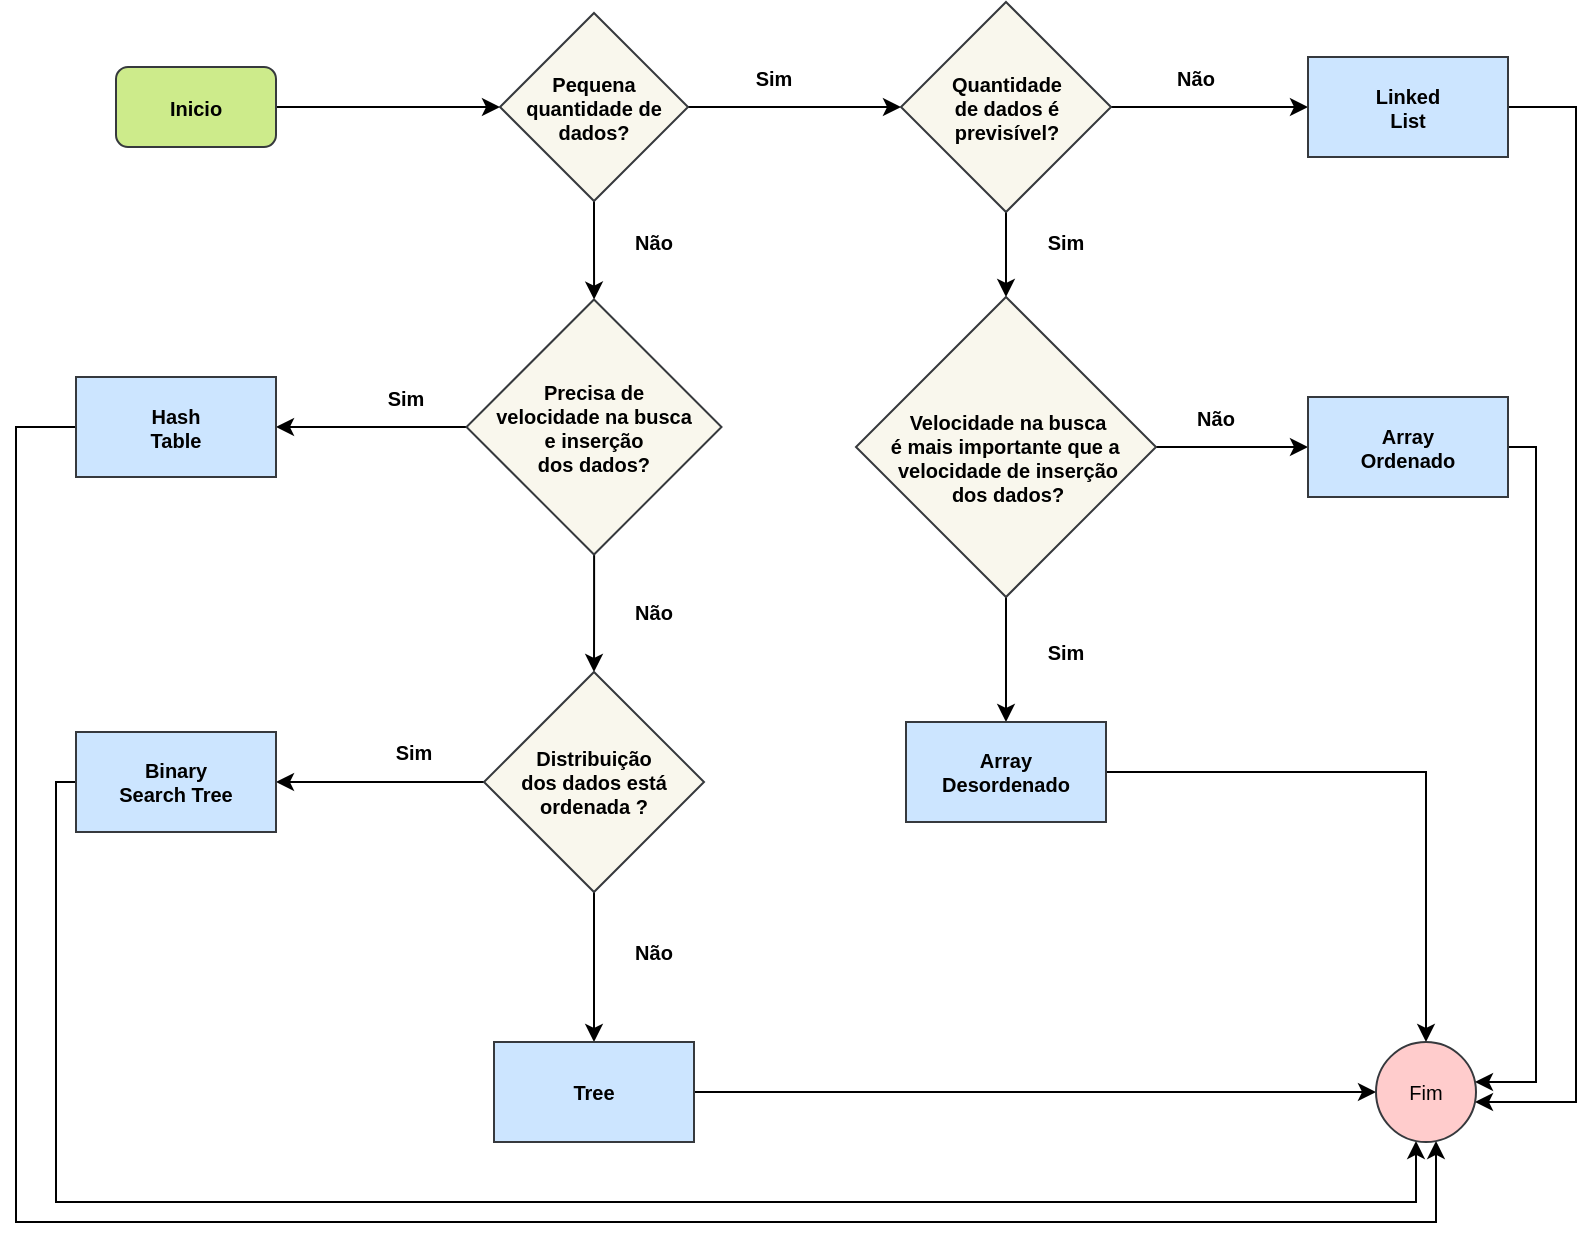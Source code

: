 <mxfile version="17.4.2" type="device" pages="2"><diagram id="V-I2lmU7wLkcKE-zpCiB" name="choose"><mxGraphModel dx="868" dy="553" grid="1" gridSize="10" guides="1" tooltips="1" connect="1" arrows="1" fold="1" page="1" pageScale="1" pageWidth="827" pageHeight="1169" math="0" shadow="0"><root><mxCell id="0"/><mxCell id="1" parent="0"/><mxCell id="DX9vz_ZUHN3i53tMRf1Y-3" style="edgeStyle=orthogonalEdgeStyle;rounded=0;orthogonalLoop=1;jettySize=auto;html=1;" parent="1" source="DX9vz_ZUHN3i53tMRf1Y-1" target="DX9vz_ZUHN3i53tMRf1Y-2" edge="1"><mxGeometry relative="1" as="geometry"/></mxCell><mxCell id="DX9vz_ZUHN3i53tMRf1Y-1" value="Inicio" style="rounded=1;whiteSpace=wrap;html=1;fontSize=10;fontStyle=1;fillColor=#cdeb8b;strokeColor=#36393d;" parent="1" vertex="1"><mxGeometry x="80" y="72.5" width="80" height="40" as="geometry"/></mxCell><mxCell id="DX9vz_ZUHN3i53tMRf1Y-5" style="edgeStyle=orthogonalEdgeStyle;rounded=0;orthogonalLoop=1;jettySize=auto;html=1;" parent="1" source="DX9vz_ZUHN3i53tMRf1Y-2" target="DX9vz_ZUHN3i53tMRf1Y-4" edge="1"><mxGeometry relative="1" as="geometry"/></mxCell><mxCell id="DX9vz_ZUHN3i53tMRf1Y-10" style="edgeStyle=orthogonalEdgeStyle;rounded=0;orthogonalLoop=1;jettySize=auto;html=1;" parent="1" source="DX9vz_ZUHN3i53tMRf1Y-2" target="DX9vz_ZUHN3i53tMRf1Y-9" edge="1"><mxGeometry relative="1" as="geometry"/></mxCell><mxCell id="DX9vz_ZUHN3i53tMRf1Y-2" value="Pequena quantidade de dados?" style="rhombus;whiteSpace=wrap;html=1;aspect=fixed;fontSize=10;fontStyle=1;fillColor=#f9f7ed;strokeColor=#36393d;" parent="1" vertex="1"><mxGeometry x="272" y="45.5" width="94" height="94" as="geometry"/></mxCell><mxCell id="DX9vz_ZUHN3i53tMRf1Y-8" style="edgeStyle=orthogonalEdgeStyle;rounded=0;orthogonalLoop=1;jettySize=auto;html=1;" parent="1" source="DX9vz_ZUHN3i53tMRf1Y-4" target="DX9vz_ZUHN3i53tMRf1Y-7" edge="1"><mxGeometry relative="1" as="geometry"/></mxCell><mxCell id="DX9vz_ZUHN3i53tMRf1Y-13" style="edgeStyle=orthogonalEdgeStyle;rounded=0;orthogonalLoop=1;jettySize=auto;html=1;fontSize=10;" parent="1" source="DX9vz_ZUHN3i53tMRf1Y-4" target="DX9vz_ZUHN3i53tMRf1Y-11" edge="1"><mxGeometry relative="1" as="geometry"/></mxCell><mxCell id="DX9vz_ZUHN3i53tMRf1Y-4" value="Quantidade &lt;br style=&quot;font-size: 10px;&quot;&gt;de dados é&lt;br style=&quot;font-size: 10px;&quot;&gt;previsível?" style="rhombus;whiteSpace=wrap;html=1;aspect=fixed;fontSize=10;fontStyle=1;fillColor=#f9f7ed;strokeColor=#36393d;" parent="1" vertex="1"><mxGeometry x="472.5" y="40" width="105" height="105" as="geometry"/></mxCell><mxCell id="DX9vz_ZUHN3i53tMRf1Y-45" style="edgeStyle=orthogonalEdgeStyle;rounded=0;orthogonalLoop=1;jettySize=auto;html=1;fontSize=10;" parent="1" source="DX9vz_ZUHN3i53tMRf1Y-7" target="DX9vz_ZUHN3i53tMRf1Y-39" edge="1"><mxGeometry relative="1" as="geometry"><Array as="points"><mxPoint x="810" y="93"/><mxPoint x="810" y="590"/></Array></mxGeometry></mxCell><mxCell id="DX9vz_ZUHN3i53tMRf1Y-7" value="Linked&lt;br style=&quot;font-size: 10px;&quot;&gt;List" style="rounded=0;whiteSpace=wrap;html=1;fontSize=10;fontStyle=1;aspect=fixed;fillColor=#cce5ff;strokeColor=#36393d;" parent="1" vertex="1"><mxGeometry x="676" y="67.5" width="100" height="50" as="geometry"/></mxCell><mxCell id="DX9vz_ZUHN3i53tMRf1Y-17" style="edgeStyle=orthogonalEdgeStyle;rounded=0;orthogonalLoop=1;jettySize=auto;html=1;fontSize=10;" parent="1" source="DX9vz_ZUHN3i53tMRf1Y-9" target="DX9vz_ZUHN3i53tMRf1Y-16" edge="1"><mxGeometry relative="1" as="geometry"/></mxCell><mxCell id="DX9vz_ZUHN3i53tMRf1Y-19" style="edgeStyle=orthogonalEdgeStyle;rounded=0;orthogonalLoop=1;jettySize=auto;html=1;fontSize=10;" parent="1" source="DX9vz_ZUHN3i53tMRf1Y-9" target="DX9vz_ZUHN3i53tMRf1Y-18" edge="1"><mxGeometry relative="1" as="geometry"/></mxCell><mxCell id="DX9vz_ZUHN3i53tMRf1Y-9" value="Precisa de &lt;br&gt;velocidade na busca &lt;br&gt;e inserção &lt;br&gt;dos dados?" style="rhombus;whiteSpace=wrap;html=1;aspect=fixed;spacing=2;fontSize=10;fontStyle=1;fillColor=#f9f7ed;strokeColor=#36393d;" parent="1" vertex="1"><mxGeometry x="255.25" y="188.75" width="127.5" height="127.5" as="geometry"/></mxCell><mxCell id="DX9vz_ZUHN3i53tMRf1Y-25" value="" style="edgeStyle=orthogonalEdgeStyle;rounded=0;orthogonalLoop=1;jettySize=auto;html=1;fontSize=10;" parent="1" source="DX9vz_ZUHN3i53tMRf1Y-11" target="DX9vz_ZUHN3i53tMRf1Y-24" edge="1"><mxGeometry relative="1" as="geometry"/></mxCell><mxCell id="DX9vz_ZUHN3i53tMRf1Y-27" value="" style="edgeStyle=orthogonalEdgeStyle;rounded=0;orthogonalLoop=1;jettySize=auto;html=1;fontSize=10;" parent="1" source="DX9vz_ZUHN3i53tMRf1Y-11" target="DX9vz_ZUHN3i53tMRf1Y-26" edge="1"><mxGeometry relative="1" as="geometry"/></mxCell><mxCell id="DX9vz_ZUHN3i53tMRf1Y-11" value="&lt;br&gt;Velocidade na busca &lt;br&gt;é mais importante que a&amp;nbsp; velocidade de inserção &lt;br&gt;dos dados?" style="rhombus;whiteSpace=wrap;html=1;aspect=fixed;spacing=2;fontSize=10;fontStyle=1;align=center;spacingLeft=2;spacingRight=0;spacingBottom=2;fillColor=#f9f7ed;strokeColor=#36393d;" parent="1" vertex="1"><mxGeometry x="450" y="187.5" width="150" height="150" as="geometry"/></mxCell><mxCell id="DX9vz_ZUHN3i53tMRf1Y-40" style="edgeStyle=orthogonalEdgeStyle;rounded=0;orthogonalLoop=1;jettySize=auto;html=1;fontSize=10;" parent="1" source="DX9vz_ZUHN3i53tMRf1Y-16" target="DX9vz_ZUHN3i53tMRf1Y-39" edge="1"><mxGeometry relative="1" as="geometry"><Array as="points"><mxPoint x="30" y="253"/><mxPoint x="30" y="650"/><mxPoint x="740" y="650"/></Array></mxGeometry></mxCell><mxCell id="DX9vz_ZUHN3i53tMRf1Y-16" value="Hash&lt;br style=&quot;font-size: 10px;&quot;&gt;Table" style="rounded=0;whiteSpace=wrap;html=1;fontSize=10;fontStyle=1;aspect=fixed;fillColor=#cce5ff;strokeColor=#36393d;" parent="1" vertex="1"><mxGeometry x="60" y="227.5" width="100" height="50" as="geometry"/></mxCell><mxCell id="DX9vz_ZUHN3i53tMRf1Y-21" value="" style="edgeStyle=orthogonalEdgeStyle;rounded=0;orthogonalLoop=1;jettySize=auto;html=1;fontSize=10;" parent="1" source="DX9vz_ZUHN3i53tMRf1Y-18" target="DX9vz_ZUHN3i53tMRf1Y-20" edge="1"><mxGeometry relative="1" as="geometry"/></mxCell><mxCell id="DX9vz_ZUHN3i53tMRf1Y-23" value="" style="edgeStyle=orthogonalEdgeStyle;rounded=0;orthogonalLoop=1;jettySize=auto;html=1;fontSize=10;" parent="1" source="DX9vz_ZUHN3i53tMRf1Y-18" target="DX9vz_ZUHN3i53tMRf1Y-22" edge="1"><mxGeometry relative="1" as="geometry"/></mxCell><mxCell id="DX9vz_ZUHN3i53tMRf1Y-18" value="Distribuição &lt;br&gt;dos dados está ordenada ?" style="rhombus;whiteSpace=wrap;html=1;aspect=fixed;spacing=2;fontSize=10;fontStyle=1;fillColor=#f9f7ed;strokeColor=#36393d;" parent="1" vertex="1"><mxGeometry x="264" y="375" width="110" height="110" as="geometry"/></mxCell><mxCell id="DX9vz_ZUHN3i53tMRf1Y-42" style="edgeStyle=orthogonalEdgeStyle;rounded=0;orthogonalLoop=1;jettySize=auto;html=1;fontSize=10;" parent="1" source="DX9vz_ZUHN3i53tMRf1Y-20" target="DX9vz_ZUHN3i53tMRf1Y-39" edge="1"><mxGeometry relative="1" as="geometry"/></mxCell><mxCell id="DX9vz_ZUHN3i53tMRf1Y-20" value="Tree" style="whiteSpace=wrap;html=1;fontSize=10;spacing=2;fontStyle=1;aspect=fixed;fillColor=#cce5ff;strokeColor=#36393d;" parent="1" vertex="1"><mxGeometry x="269" y="560" width="100" height="50" as="geometry"/></mxCell><mxCell id="DX9vz_ZUHN3i53tMRf1Y-41" style="edgeStyle=orthogonalEdgeStyle;rounded=0;orthogonalLoop=1;jettySize=auto;html=1;fontSize=10;" parent="1" source="DX9vz_ZUHN3i53tMRf1Y-22" target="DX9vz_ZUHN3i53tMRf1Y-39" edge="1"><mxGeometry relative="1" as="geometry"><Array as="points"><mxPoint x="50" y="430"/><mxPoint x="50" y="640"/><mxPoint x="730" y="640"/></Array></mxGeometry></mxCell><mxCell id="DX9vz_ZUHN3i53tMRf1Y-22" value="Binary&lt;br style=&quot;font-size: 10px;&quot;&gt;Search Tree" style="whiteSpace=wrap;html=1;fontSize=10;spacing=2;fontStyle=1;aspect=fixed;fillColor=#cce5ff;strokeColor=#36393d;" parent="1" vertex="1"><mxGeometry x="60" y="405" width="100" height="50" as="geometry"/></mxCell><mxCell id="DX9vz_ZUHN3i53tMRf1Y-43" style="edgeStyle=orthogonalEdgeStyle;rounded=0;orthogonalLoop=1;jettySize=auto;html=1;fontSize=10;" parent="1" source="DX9vz_ZUHN3i53tMRf1Y-24" target="DX9vz_ZUHN3i53tMRf1Y-39" edge="1"><mxGeometry relative="1" as="geometry"/></mxCell><mxCell id="DX9vz_ZUHN3i53tMRf1Y-24" value="Array&lt;br style=&quot;font-size: 10px;&quot;&gt;Desordenado" style="whiteSpace=wrap;html=1;fontSize=10;spacing=2;fontStyle=1;aspect=fixed;fillColor=#cce5ff;strokeColor=#36393d;" parent="1" vertex="1"><mxGeometry x="475" y="400" width="100" height="50" as="geometry"/></mxCell><mxCell id="DX9vz_ZUHN3i53tMRf1Y-44" style="edgeStyle=orthogonalEdgeStyle;rounded=0;orthogonalLoop=1;jettySize=auto;html=1;fontSize=10;" parent="1" source="DX9vz_ZUHN3i53tMRf1Y-26" target="DX9vz_ZUHN3i53tMRf1Y-39" edge="1"><mxGeometry relative="1" as="geometry"><Array as="points"><mxPoint x="790" y="263"/><mxPoint x="790" y="580"/></Array></mxGeometry></mxCell><mxCell id="DX9vz_ZUHN3i53tMRf1Y-26" value="Array&lt;br style=&quot;font-size: 10px;&quot;&gt;Ordenado" style="whiteSpace=wrap;html=1;fontSize=10;spacing=2;fontStyle=1;aspect=fixed;fillColor=#cce5ff;strokeColor=#36393d;" parent="1" vertex="1"><mxGeometry x="676" y="237.5" width="100" height="50" as="geometry"/></mxCell><mxCell id="DX9vz_ZUHN3i53tMRf1Y-29" value="Sim" style="text;html=1;strokeColor=none;fillColor=none;align=center;verticalAlign=middle;whiteSpace=wrap;rounded=0;fontSize=10;fontStyle=1" parent="1" vertex="1"><mxGeometry x="379" y="62.5" width="60" height="30" as="geometry"/></mxCell><mxCell id="DX9vz_ZUHN3i53tMRf1Y-30" value="Sim" style="text;html=1;strokeColor=none;fillColor=none;align=center;verticalAlign=middle;whiteSpace=wrap;rounded=0;fontSize=10;fontStyle=1" parent="1" vertex="1"><mxGeometry x="195.25" y="222.5" width="60" height="30" as="geometry"/></mxCell><mxCell id="DX9vz_ZUHN3i53tMRf1Y-31" value="Sim" style="text;html=1;strokeColor=none;fillColor=none;align=center;verticalAlign=middle;whiteSpace=wrap;rounded=0;fontSize=10;fontStyle=1" parent="1" vertex="1"><mxGeometry x="199" y="400" width="60" height="30" as="geometry"/></mxCell><mxCell id="DX9vz_ZUHN3i53tMRf1Y-32" value="Sim" style="text;html=1;strokeColor=none;fillColor=none;align=center;verticalAlign=middle;whiteSpace=wrap;rounded=0;fontSize=10;fontStyle=1" parent="1" vertex="1"><mxGeometry x="525" y="350" width="60" height="30" as="geometry"/></mxCell><mxCell id="DX9vz_ZUHN3i53tMRf1Y-33" value="Sim" style="text;html=1;strokeColor=none;fillColor=none;align=center;verticalAlign=middle;whiteSpace=wrap;rounded=0;fontSize=10;fontStyle=1" parent="1" vertex="1"><mxGeometry x="525" y="145" width="60" height="30" as="geometry"/></mxCell><mxCell id="DX9vz_ZUHN3i53tMRf1Y-34" value="Não" style="text;html=1;strokeColor=none;fillColor=none;align=center;verticalAlign=middle;whiteSpace=wrap;rounded=0;fontSize=10;fontStyle=1" parent="1" vertex="1"><mxGeometry x="590" y="62.5" width="60" height="30" as="geometry"/></mxCell><mxCell id="DX9vz_ZUHN3i53tMRf1Y-35" value="Não" style="text;html=1;strokeColor=none;fillColor=none;align=center;verticalAlign=middle;whiteSpace=wrap;rounded=0;fontSize=10;fontStyle=1" parent="1" vertex="1"><mxGeometry x="600" y="232.5" width="60" height="30" as="geometry"/></mxCell><mxCell id="DX9vz_ZUHN3i53tMRf1Y-36" value="Não" style="text;html=1;strokeColor=none;fillColor=none;align=center;verticalAlign=middle;whiteSpace=wrap;rounded=0;fontSize=10;fontStyle=1" parent="1" vertex="1"><mxGeometry x="319" y="500" width="60" height="30" as="geometry"/></mxCell><mxCell id="DX9vz_ZUHN3i53tMRf1Y-37" value="Não" style="text;html=1;strokeColor=none;fillColor=none;align=center;verticalAlign=middle;whiteSpace=wrap;rounded=0;fontSize=10;fontStyle=1" parent="1" vertex="1"><mxGeometry x="319" y="145" width="60" height="30" as="geometry"/></mxCell><mxCell id="DX9vz_ZUHN3i53tMRf1Y-38" value="Não" style="text;html=1;strokeColor=none;fillColor=none;align=center;verticalAlign=middle;whiteSpace=wrap;rounded=0;fontSize=10;fontStyle=1" parent="1" vertex="1"><mxGeometry x="319" y="330" width="60" height="30" as="geometry"/></mxCell><mxCell id="DX9vz_ZUHN3i53tMRf1Y-39" value="Fim" style="ellipse;whiteSpace=wrap;html=1;aspect=fixed;fontSize=10;fillColor=#ffcccc;strokeColor=#36393d;" parent="1" vertex="1"><mxGeometry x="710" y="560" width="50" height="50" as="geometry"/></mxCell></root></mxGraphModel></diagram><diagram id="FtKItp3kg0xx7Z8QrUZ3" name="types"><mxGraphModel dx="868" dy="553" grid="1" gridSize="10" guides="1" tooltips="1" connect="1" arrows="1" fold="1" page="1" pageScale="1" pageWidth="827" pageHeight="1169" math="0" shadow="0"><root><mxCell id="0"/><mxCell id="1" parent="0"/><mxCell id="MbeqFmNx90m-5Sh1CEjG-1" style="edgeStyle=orthogonalEdgeStyle;rounded=0;orthogonalLoop=1;jettySize=auto;html=1;" edge="1" parent="1" source="TgoLQb5tmTJAEIMcJgwy-1" target="TgoLQb5tmTJAEIMcJgwy-2"><mxGeometry relative="1" as="geometry"><Array as="points"><mxPoint x="413" y="160"/><mxPoint x="249" y="160"/></Array></mxGeometry></mxCell><mxCell id="MbeqFmNx90m-5Sh1CEjG-2" style="edgeStyle=orthogonalEdgeStyle;rounded=0;orthogonalLoop=1;jettySize=auto;html=1;" edge="1" parent="1" source="TgoLQb5tmTJAEIMcJgwy-1" target="TgoLQb5tmTJAEIMcJgwy-3"><mxGeometry relative="1" as="geometry"><Array as="points"><mxPoint x="413" y="160"/><mxPoint x="579" y="160"/></Array></mxGeometry></mxCell><mxCell id="TgoLQb5tmTJAEIMcJgwy-1" value="Data&lt;br&gt;Structures" style="rounded=1;whiteSpace=wrap;html=1;" vertex="1" parent="1"><mxGeometry x="353" y="80" width="120" height="60" as="geometry"/></mxCell><mxCell id="MbeqFmNx90m-5Sh1CEjG-5" style="edgeStyle=orthogonalEdgeStyle;rounded=0;orthogonalLoop=1;jettySize=auto;html=1;" edge="1" parent="1" source="TgoLQb5tmTJAEIMcJgwy-2" target="MbeqFmNx90m-5Sh1CEjG-3"><mxGeometry relative="1" as="geometry"><Array as="points"><mxPoint x="249" y="325"/></Array></mxGeometry></mxCell><mxCell id="MbeqFmNx90m-5Sh1CEjG-12" style="edgeStyle=orthogonalEdgeStyle;rounded=0;orthogonalLoop=1;jettySize=auto;html=1;" edge="1" parent="1" source="TgoLQb5tmTJAEIMcJgwy-2" target="MbeqFmNx90m-5Sh1CEjG-8"><mxGeometry relative="1" as="geometry"><Array as="points"><mxPoint x="249" y="395"/></Array></mxGeometry></mxCell><mxCell id="MbeqFmNx90m-5Sh1CEjG-13" style="edgeStyle=orthogonalEdgeStyle;rounded=0;orthogonalLoop=1;jettySize=auto;html=1;" edge="1" parent="1" source="TgoLQb5tmTJAEIMcJgwy-2" target="MbeqFmNx90m-5Sh1CEjG-9"><mxGeometry relative="1" as="geometry"><Array as="points"><mxPoint x="249" y="465"/></Array></mxGeometry></mxCell><mxCell id="MbeqFmNx90m-5Sh1CEjG-14" style="edgeStyle=orthogonalEdgeStyle;rounded=0;orthogonalLoop=1;jettySize=auto;html=1;" edge="1" parent="1" source="TgoLQb5tmTJAEIMcJgwy-2" target="MbeqFmNx90m-5Sh1CEjG-10"><mxGeometry relative="1" as="geometry"><Array as="points"><mxPoint x="249" y="535"/></Array></mxGeometry></mxCell><mxCell id="TgoLQb5tmTJAEIMcJgwy-2" value="Linear" style="rounded=1;whiteSpace=wrap;html=1;" vertex="1" parent="1"><mxGeometry x="189" y="200" width="120" height="50" as="geometry"/></mxCell><mxCell id="MbeqFmNx90m-5Sh1CEjG-6" style="edgeStyle=orthogonalEdgeStyle;rounded=0;orthogonalLoop=1;jettySize=auto;html=1;" edge="1" parent="1" source="TgoLQb5tmTJAEIMcJgwy-3" target="MbeqFmNx90m-5Sh1CEjG-4"><mxGeometry relative="1" as="geometry"><Array as="points"><mxPoint x="579" y="325"/></Array></mxGeometry></mxCell><mxCell id="MbeqFmNx90m-5Sh1CEjG-11" style="edgeStyle=orthogonalEdgeStyle;rounded=0;orthogonalLoop=1;jettySize=auto;html=1;" edge="1" parent="1" source="TgoLQb5tmTJAEIMcJgwy-3" target="MbeqFmNx90m-5Sh1CEjG-7"><mxGeometry relative="1" as="geometry"><Array as="points"><mxPoint x="579" y="395"/></Array></mxGeometry></mxCell><mxCell id="TgoLQb5tmTJAEIMcJgwy-3" value="Non-Linear" style="rounded=1;whiteSpace=wrap;html=1;" vertex="1" parent="1"><mxGeometry x="519" y="200" width="120" height="50" as="geometry"/></mxCell><mxCell id="MbeqFmNx90m-5Sh1CEjG-3" value="Array" style="rounded=1;whiteSpace=wrap;html=1;" vertex="1" parent="1"><mxGeometry x="269" y="300" width="120" height="50" as="geometry"/></mxCell><mxCell id="MbeqFmNx90m-5Sh1CEjG-4" value="Tree" style="rounded=1;whiteSpace=wrap;html=1;" vertex="1" parent="1"><mxGeometry x="439" y="300" width="120" height="50" as="geometry"/></mxCell><mxCell id="MbeqFmNx90m-5Sh1CEjG-7" value="Graph" style="rounded=1;whiteSpace=wrap;html=1;" vertex="1" parent="1"><mxGeometry x="439" y="370" width="120" height="50" as="geometry"/></mxCell><mxCell id="MbeqFmNx90m-5Sh1CEjG-8" value="Linked&lt;br&gt;List" style="rounded=1;whiteSpace=wrap;html=1;" vertex="1" parent="1"><mxGeometry x="269" y="370" width="120" height="50" as="geometry"/></mxCell><mxCell id="MbeqFmNx90m-5Sh1CEjG-9" value="Stack" style="rounded=1;whiteSpace=wrap;html=1;" vertex="1" parent="1"><mxGeometry x="269" y="440" width="120" height="50" as="geometry"/></mxCell><mxCell id="MbeqFmNx90m-5Sh1CEjG-10" value="Queue" style="rounded=1;whiteSpace=wrap;html=1;" vertex="1" parent="1"><mxGeometry x="269" y="510" width="120" height="50" as="geometry"/></mxCell><mxCell id="MbeqFmNx90m-5Sh1CEjG-16" value="&lt;div style=&quot;font-size: 11px ; line-height: 1.2&quot;&gt;&lt;span style=&quot;font-size: 11px&quot;&gt;- All data can&amp;nbsp;&lt;/span&gt;&lt;/div&gt;&lt;div style=&quot;font-size: 11px ; line-height: 1.2&quot;&gt;&lt;span style=&quot;font-size: 11px&quot;&gt;be traversed&amp;nbsp;&lt;/span&gt;&lt;/div&gt;&lt;div style=&quot;font-size: 11px ; line-height: 1.2&quot;&gt;&lt;span&gt;in&amp;nbsp;&lt;/span&gt;&lt;span&gt;a single run;&lt;/span&gt;&lt;/div&gt;&lt;div style=&quot;font-size: 11px ; line-height: 1.2&quot;&gt;&lt;br style=&quot;font-size: 11px&quot;&gt;&lt;span style=&quot;font-size: 11px&quot;&gt;- Sequencial arrangement;&lt;/span&gt;&lt;br style=&quot;font-size: 11px&quot;&gt;&lt;/div&gt;" style="shape=note;whiteSpace=wrap;html=1;backgroundOutline=1;darkOpacity=0.05;sketch=0;verticalAlign=bottom;spacingTop=0;spacingBottom=5;fontSize=11;fontStyle=1;align=left;spacingLeft=5;spacingRight=5;" vertex="1" parent="1"><mxGeometry x="59" y="80" width="120" height="100" as="geometry"/></mxCell><mxCell id="MbeqFmNx90m-5Sh1CEjG-17" value="" style="endArrow=none;dashed=1;html=1;rounded=0;fontSize=10;" edge="1" parent="1" source="TgoLQb5tmTJAEIMcJgwy-2" target="MbeqFmNx90m-5Sh1CEjG-16"><mxGeometry width="50" height="50" relative="1" as="geometry"><mxPoint x="449" y="280" as="sourcePoint"/><mxPoint x="499" y="230" as="targetPoint"/></mxGeometry></mxCell><mxCell id="MbeqFmNx90m-5Sh1CEjG-18" value="&lt;div style=&quot;font-size: 11px;&quot;&gt;&lt;span style=&quot;font-size: 11px;&quot;&gt;- Data can't be traversed in&amp;nbsp;&lt;/span&gt;&lt;/div&gt;&lt;div style=&quot;font-size: 11px;&quot;&gt;&lt;span style=&quot;font-size: 11px;&quot;&gt;a single run;&lt;/span&gt;&lt;/div&gt;&lt;div style=&quot;font-size: 11px;&quot;&gt;&lt;span style=&quot;font-size: 11px;&quot;&gt;&lt;br style=&quot;font-size: 11px;&quot;&gt;&lt;/span&gt;&lt;/div&gt;&lt;div style=&quot;font-size: 11px;&quot;&gt;&lt;span style=&quot;font-size: 11px;&quot;&gt;- Every item is attached to many;&lt;/span&gt;&lt;/div&gt;" style="shape=note;whiteSpace=wrap;html=1;backgroundOutline=1;darkOpacity=0.05;sketch=0;verticalAlign=bottom;spacingTop=0;spacingBottom=5;fontSize=11;fontStyle=1;align=left;spacingLeft=5;spacingRight=5;" vertex="1" parent="1"><mxGeometry x="649" y="80" width="120" height="100" as="geometry"/></mxCell><mxCell id="MbeqFmNx90m-5Sh1CEjG-19" value="" style="endArrow=none;dashed=1;html=1;rounded=0;fontSize=10;" edge="1" parent="1" source="TgoLQb5tmTJAEIMcJgwy-3" target="MbeqFmNx90m-5Sh1CEjG-18"><mxGeometry width="50" height="50" relative="1" as="geometry"><mxPoint x="449" y="280" as="sourcePoint"/><mxPoint x="499" y="230" as="targetPoint"/></mxGeometry></mxCell></root></mxGraphModel></diagram></mxfile>